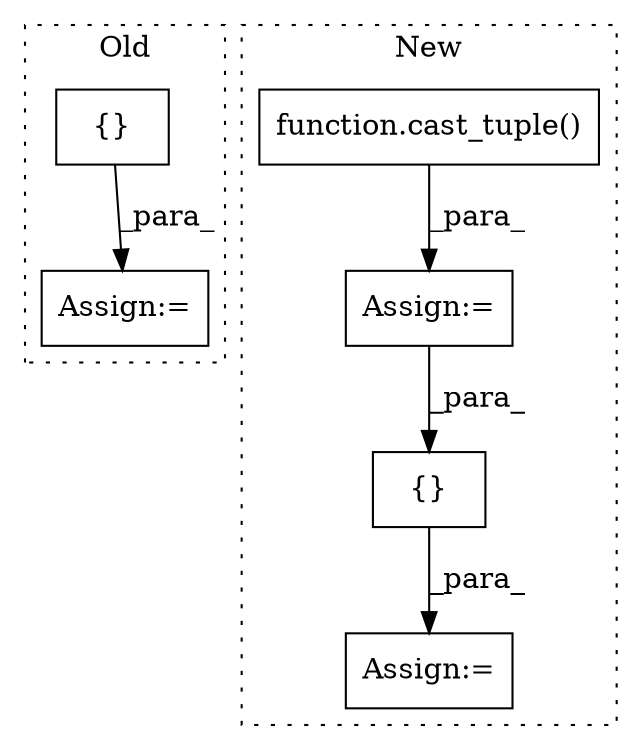 digraph G {
subgraph cluster0 {
1 [label="{}" a="59" s="40766,40850" l="1,0" shape="box"];
4 [label="Assign:=" a="68" s="40763" l="3" shape="box"];
label = "Old";
style="dotted";
}
subgraph cluster1 {
2 [label="function.cast_tuple()" a="75" s="39996,40040" l="11,1" shape="box"];
3 [label="{}" a="59" s="40911,41035" l="1,0" shape="box"];
5 [label="Assign:=" a="68" s="40908" l="3" shape="box"];
6 [label="Assign:=" a="68" s="39993" l="3" shape="box"];
label = "New";
style="dotted";
}
1 -> 4 [label="_para_"];
2 -> 6 [label="_para_"];
3 -> 5 [label="_para_"];
6 -> 3 [label="_para_"];
}